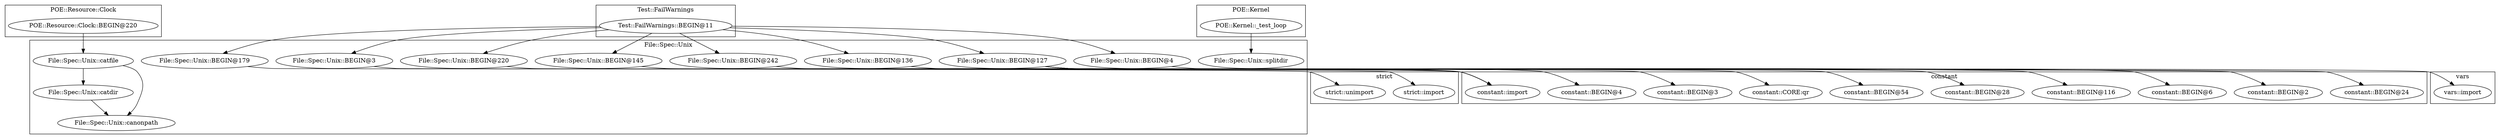 digraph {
graph [overlap=false]
subgraph cluster_File_Spec_Unix {
	label="File::Spec::Unix";
	"File::Spec::Unix::BEGIN@3";
	"File::Spec::Unix::BEGIN@127";
	"File::Spec::Unix::splitdir";
	"File::Spec::Unix::canonpath";
	"File::Spec::Unix::BEGIN@4";
	"File::Spec::Unix::BEGIN@242";
	"File::Spec::Unix::BEGIN@145";
	"File::Spec::Unix::BEGIN@220";
	"File::Spec::Unix::BEGIN@136";
	"File::Spec::Unix::catfile";
	"File::Spec::Unix::BEGIN@179";
	"File::Spec::Unix::catdir";
}
subgraph cluster_constant {
	label="constant";
	"constant::BEGIN@24";
	"constant::import";
	"constant::BEGIN@2";
	"constant::BEGIN@6";
	"constant::BEGIN@116";
	"constant::BEGIN@28";
	"constant::BEGIN@54";
	"constant::CORE:qr";
	"constant::BEGIN@3";
	"constant::BEGIN@4";
}
subgraph cluster_POE_Resource_Clock {
	label="POE::Resource::Clock";
	"POE::Resource::Clock::BEGIN@220";
}
subgraph cluster_Test_FailWarnings {
	label="Test::FailWarnings";
	"Test::FailWarnings::BEGIN@11";
}
subgraph cluster_POE_Kernel {
	label="POE::Kernel";
	"POE::Kernel::_test_loop";
}
subgraph cluster_vars {
	label="vars";
	"vars::import";
}
subgraph cluster_strict {
	label="strict";
	"strict::unimport";
	"strict::import";
}
"File::Spec::Unix::BEGIN@127" -> "constant::BEGIN@54";
"Test::FailWarnings::BEGIN@11" -> "File::Spec::Unix::BEGIN@136";
"Test::FailWarnings::BEGIN@11" -> "File::Spec::Unix::BEGIN@3";
"Test::FailWarnings::BEGIN@11" -> "File::Spec::Unix::BEGIN@145";
"POE::Resource::Clock::BEGIN@220" -> "File::Spec::Unix::catfile";
"File::Spec::Unix::BEGIN@179" -> "strict::unimport";
"File::Spec::Unix::BEGIN@127" -> "constant::BEGIN@28";
"POE::Kernel::_test_loop" -> "File::Spec::Unix::splitdir";
"File::Spec::Unix::BEGIN@127" -> "constant::BEGIN@3";
"File::Spec::Unix::BEGIN@127" -> "constant::BEGIN@24";
"File::Spec::Unix::BEGIN@127" -> "constant::BEGIN@4";
"Test::FailWarnings::BEGIN@11" -> "File::Spec::Unix::BEGIN@127";
"File::Spec::Unix::BEGIN@220" -> "constant::import";
"File::Spec::Unix::BEGIN@136" -> "constant::import";
"File::Spec::Unix::BEGIN@145" -> "constant::import";
"File::Spec::Unix::BEGIN@242" -> "constant::import";
"File::Spec::Unix::BEGIN@127" -> "constant::import";
"File::Spec::Unix::BEGIN@3" -> "strict::import";
"File::Spec::Unix::catdir" -> "File::Spec::Unix::canonpath";
"File::Spec::Unix::catfile" -> "File::Spec::Unix::canonpath";
"File::Spec::Unix::BEGIN@127" -> "constant::BEGIN@2";
"File::Spec::Unix::BEGIN@127" -> "constant::BEGIN@116";
"File::Spec::Unix::BEGIN@4" -> "vars::import";
"Test::FailWarnings::BEGIN@11" -> "File::Spec::Unix::BEGIN@4";
"Test::FailWarnings::BEGIN@11" -> "File::Spec::Unix::BEGIN@220";
"Test::FailWarnings::BEGIN@11" -> "File::Spec::Unix::BEGIN@242";
"Test::FailWarnings::BEGIN@11" -> "File::Spec::Unix::BEGIN@179";
"File::Spec::Unix::catfile" -> "File::Spec::Unix::catdir";
"File::Spec::Unix::BEGIN@127" -> "constant::CORE:qr";
"File::Spec::Unix::BEGIN@127" -> "constant::BEGIN@6";
}
